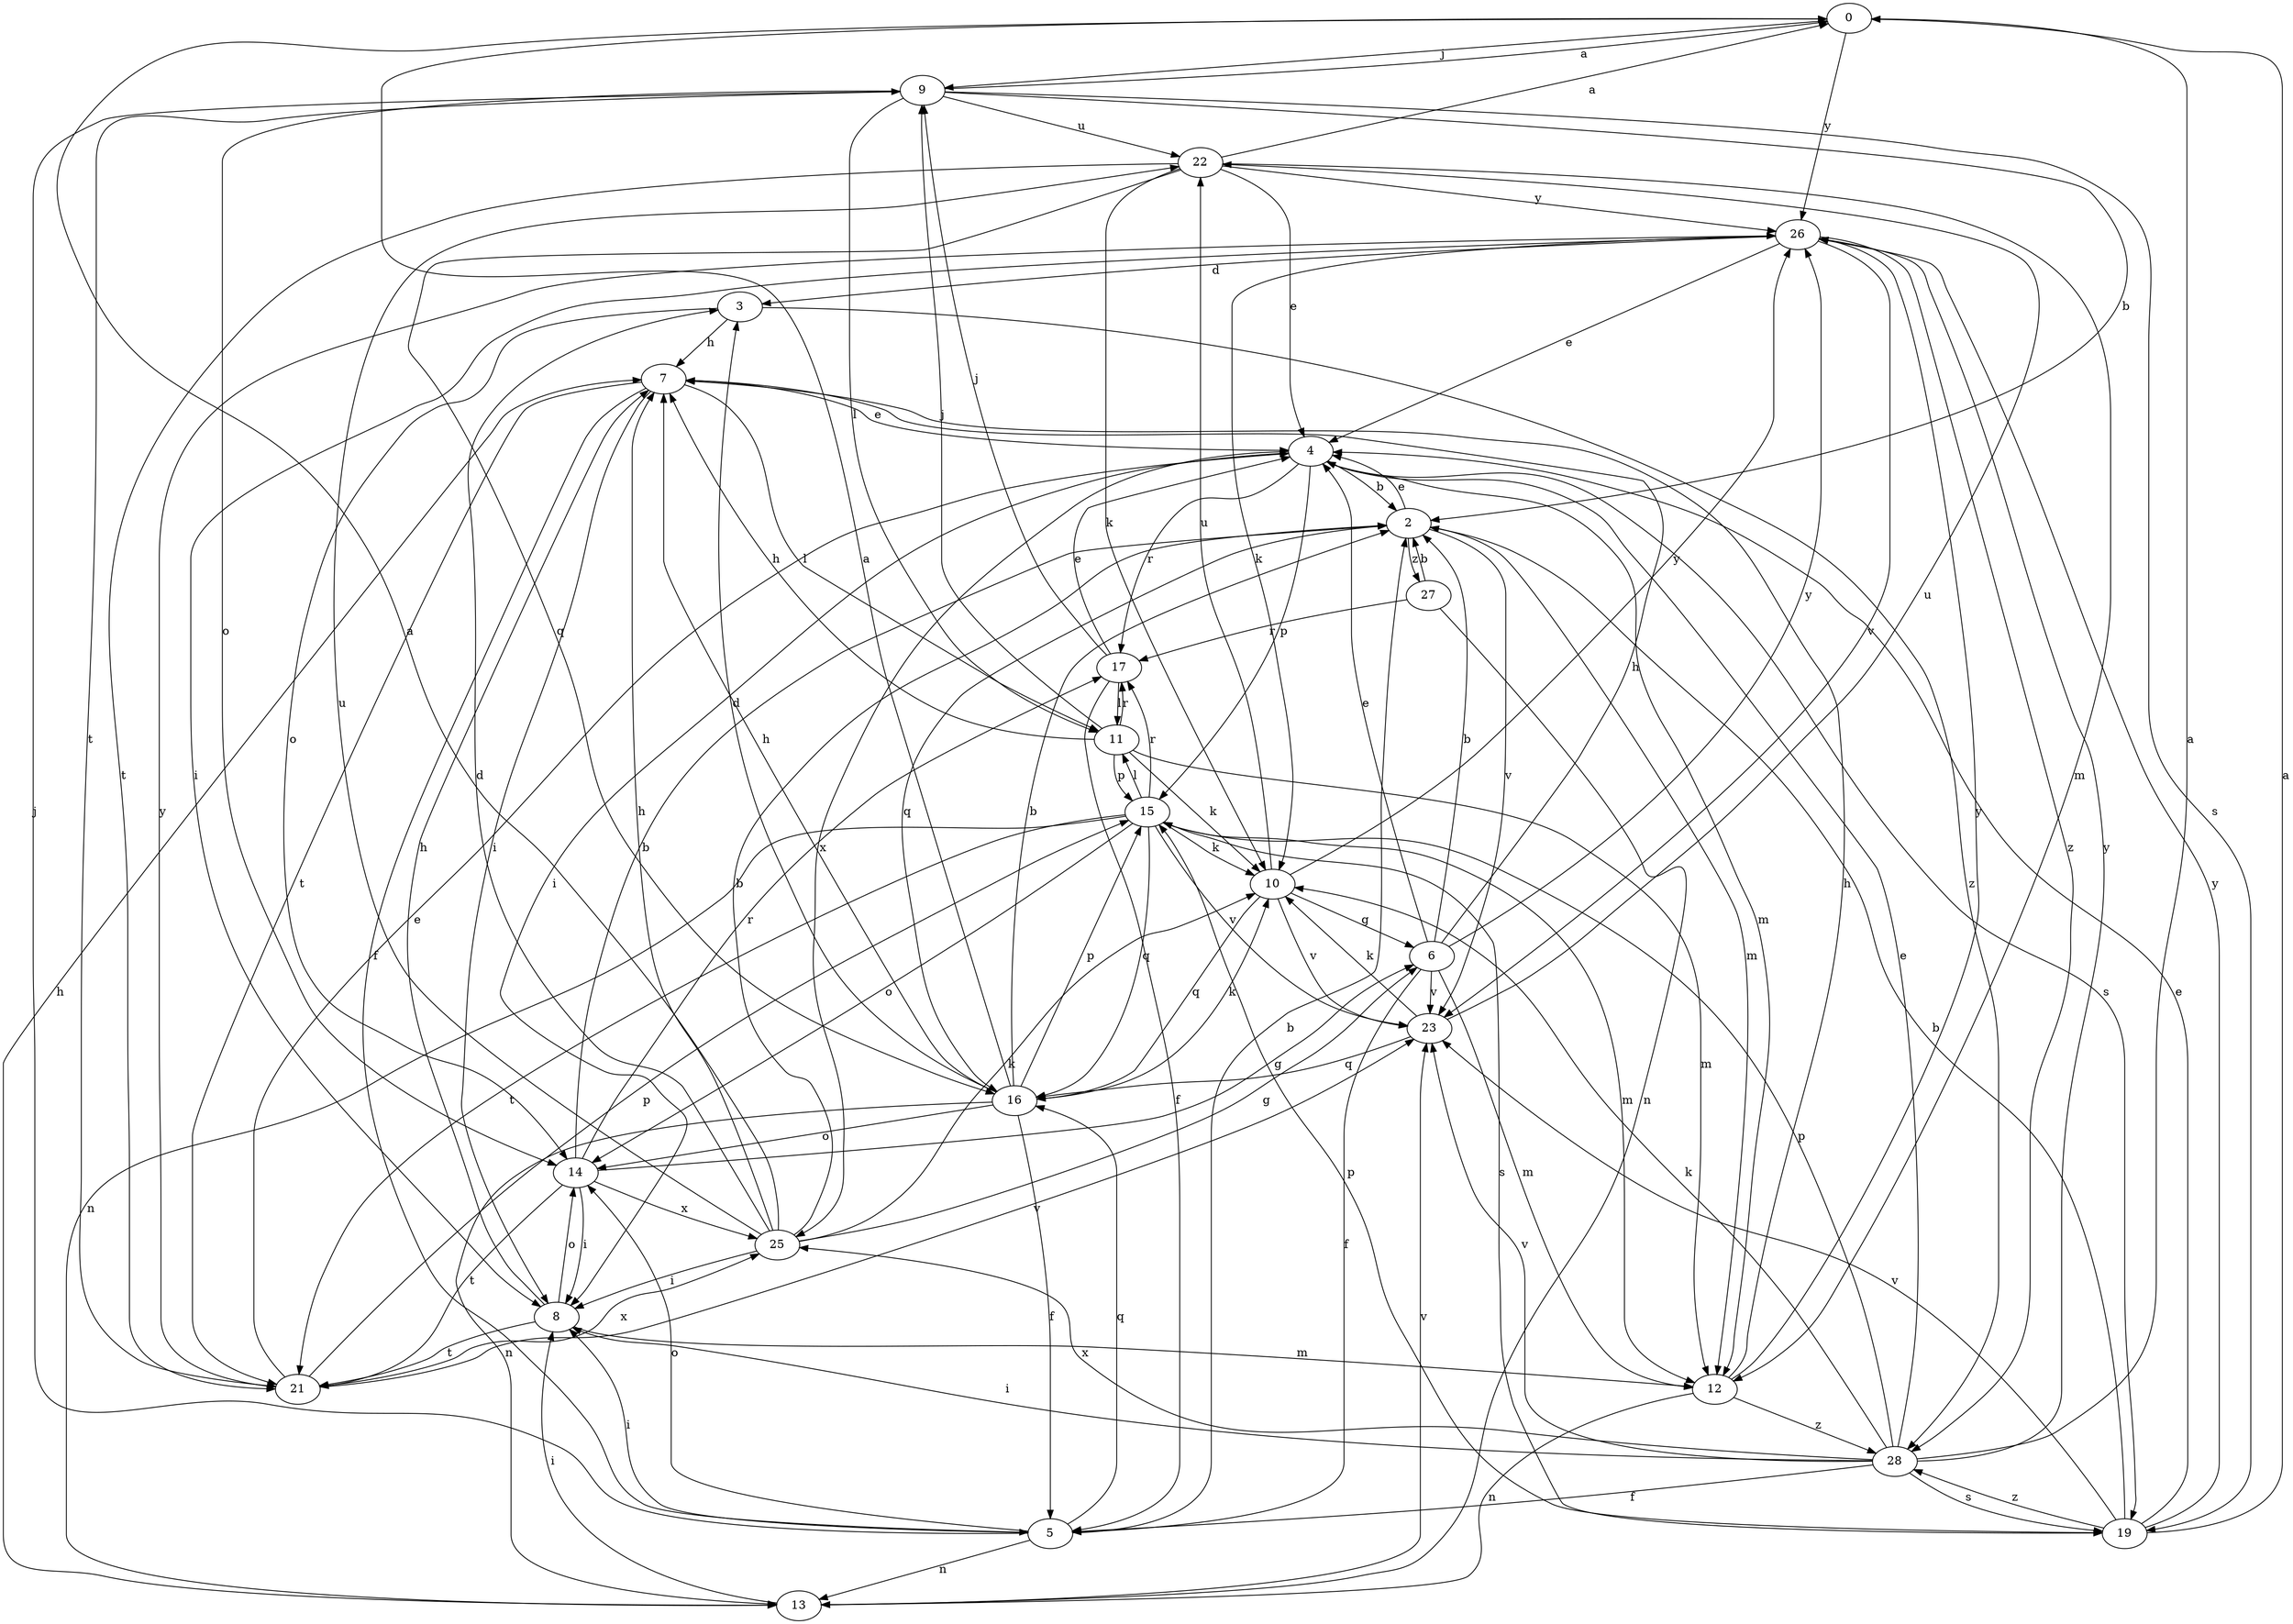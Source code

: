 strict digraph  {
0;
2;
3;
4;
5;
6;
7;
8;
9;
10;
11;
12;
13;
14;
15;
16;
17;
19;
21;
22;
23;
25;
26;
27;
28;
0 -> 9  [label=j];
0 -> 26  [label=y];
2 -> 4  [label=e];
2 -> 12  [label=m];
2 -> 16  [label=q];
2 -> 23  [label=v];
2 -> 27  [label=z];
3 -> 7  [label=h];
3 -> 14  [label=o];
3 -> 28  [label=z];
4 -> 2  [label=b];
4 -> 8  [label=i];
4 -> 12  [label=m];
4 -> 15  [label=p];
4 -> 17  [label=r];
4 -> 19  [label=s];
4 -> 25  [label=x];
5 -> 2  [label=b];
5 -> 8  [label=i];
5 -> 9  [label=j];
5 -> 13  [label=n];
5 -> 14  [label=o];
5 -> 16  [label=q];
6 -> 2  [label=b];
6 -> 4  [label=e];
6 -> 5  [label=f];
6 -> 7  [label=h];
6 -> 12  [label=m];
6 -> 23  [label=v];
6 -> 26  [label=y];
7 -> 4  [label=e];
7 -> 5  [label=f];
7 -> 8  [label=i];
7 -> 11  [label=l];
7 -> 21  [label=t];
8 -> 7  [label=h];
8 -> 12  [label=m];
8 -> 14  [label=o];
8 -> 21  [label=t];
9 -> 0  [label=a];
9 -> 2  [label=b];
9 -> 11  [label=l];
9 -> 14  [label=o];
9 -> 19  [label=s];
9 -> 21  [label=t];
9 -> 22  [label=u];
10 -> 6  [label=g];
10 -> 16  [label=q];
10 -> 22  [label=u];
10 -> 23  [label=v];
10 -> 26  [label=y];
11 -> 7  [label=h];
11 -> 9  [label=j];
11 -> 10  [label=k];
11 -> 12  [label=m];
11 -> 15  [label=p];
11 -> 17  [label=r];
12 -> 7  [label=h];
12 -> 13  [label=n];
12 -> 26  [label=y];
12 -> 28  [label=z];
13 -> 7  [label=h];
13 -> 8  [label=i];
13 -> 23  [label=v];
14 -> 2  [label=b];
14 -> 6  [label=g];
14 -> 8  [label=i];
14 -> 17  [label=r];
14 -> 21  [label=t];
14 -> 25  [label=x];
15 -> 10  [label=k];
15 -> 11  [label=l];
15 -> 12  [label=m];
15 -> 13  [label=n];
15 -> 14  [label=o];
15 -> 16  [label=q];
15 -> 17  [label=r];
15 -> 19  [label=s];
15 -> 21  [label=t];
15 -> 23  [label=v];
16 -> 0  [label=a];
16 -> 2  [label=b];
16 -> 3  [label=d];
16 -> 5  [label=f];
16 -> 7  [label=h];
16 -> 10  [label=k];
16 -> 13  [label=n];
16 -> 14  [label=o];
16 -> 15  [label=p];
17 -> 4  [label=e];
17 -> 5  [label=f];
17 -> 9  [label=j];
17 -> 11  [label=l];
19 -> 0  [label=a];
19 -> 2  [label=b];
19 -> 4  [label=e];
19 -> 15  [label=p];
19 -> 23  [label=v];
19 -> 26  [label=y];
19 -> 28  [label=z];
21 -> 4  [label=e];
21 -> 15  [label=p];
21 -> 23  [label=v];
21 -> 25  [label=x];
21 -> 26  [label=y];
22 -> 0  [label=a];
22 -> 4  [label=e];
22 -> 10  [label=k];
22 -> 12  [label=m];
22 -> 16  [label=q];
22 -> 21  [label=t];
22 -> 26  [label=y];
23 -> 10  [label=k];
23 -> 16  [label=q];
23 -> 22  [label=u];
25 -> 0  [label=a];
25 -> 2  [label=b];
25 -> 3  [label=d];
25 -> 6  [label=g];
25 -> 7  [label=h];
25 -> 8  [label=i];
25 -> 10  [label=k];
25 -> 22  [label=u];
26 -> 3  [label=d];
26 -> 4  [label=e];
26 -> 8  [label=i];
26 -> 10  [label=k];
26 -> 23  [label=v];
26 -> 28  [label=z];
27 -> 2  [label=b];
27 -> 13  [label=n];
27 -> 17  [label=r];
28 -> 0  [label=a];
28 -> 4  [label=e];
28 -> 5  [label=f];
28 -> 8  [label=i];
28 -> 10  [label=k];
28 -> 15  [label=p];
28 -> 19  [label=s];
28 -> 23  [label=v];
28 -> 25  [label=x];
28 -> 26  [label=y];
}
